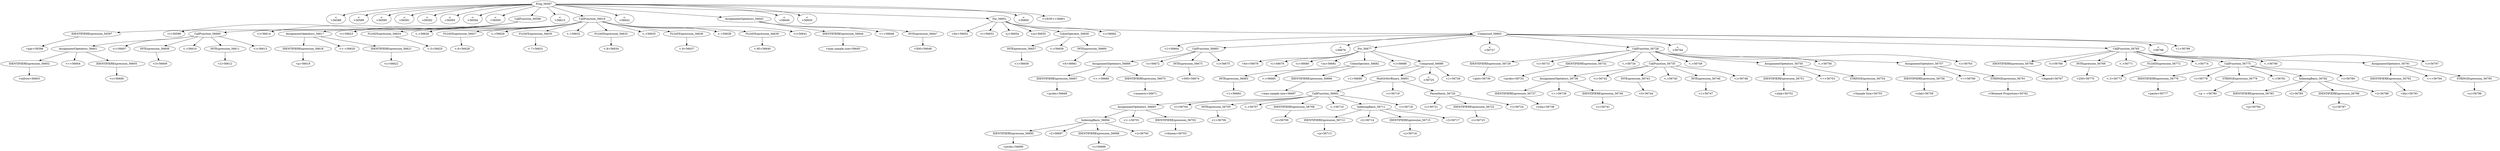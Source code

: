 digraph {

"Prog_56587"->"<
>56588";
"Prog_56587"->"<
>56589";
"Prog_56587"->"<
>56590";
"Prog_56587"->"<
>56591";
"Prog_56587"->"<
>56592";
"Prog_56587"->"<
>56593";
"Prog_56587"->"<
>56594";
"Prog_56587"->"<
>56595";
"Prog_56587"->"CallFunction_56596";
"CallFunction_56596"->"IDENTIFIERExpression_56597";
"IDENTIFIERExpression_56597"->"<par>56598";
"CallFunction_56596"->"<(>56599";
"CallFunction_56596"->"CallFunction_56600";
"CallFunction_56600"->"AssignmentOpetators_56601";
"AssignmentOpetators_56601"->"IDENTIFIERExpression_56602";
"IDENTIFIERExpression_56602"->"<mfrow>56603";
"AssignmentOpetators_56601"->"<=>56604";
"AssignmentOpetators_56601"->"IDENTIFIERExpression_56605";
"IDENTIFIERExpression_56605"->"<c>56606";
"CallFunction_56600"->"<(>56607";
"CallFunction_56600"->"INTExpression_56608";
"INTExpression_56608"->"<3>56609";
"CallFunction_56600"->"<,>56610";
"CallFunction_56600"->"INTExpression_56611";
"INTExpression_56611"->"<2>56612";
"CallFunction_56600"->"<)>56613";
"CallFunction_56596"->"<)>56614";
"Prog_56587"->"<
>56615";
"Prog_56587"->"CallFunction_56616";
"CallFunction_56616"->"AssignmentOpetators_56617";
"AssignmentOpetators_56617"->"IDENTIFIERExpression_56618";
"IDENTIFIERExpression_56618"->"<p>56619";
"AssignmentOpetators_56617"->"<<->56620";
"AssignmentOpetators_56617"->"IDENTIFIERExpression_56621";
"IDENTIFIERExpression_56621"->"<c>56622";
"CallFunction_56616"->"<(>56623";
"CallFunction_56616"->"FLOATExpression_56624";
"FLOATExpression_56624"->"<.5>56625";
"CallFunction_56616"->"<,>56626";
"CallFunction_56616"->"FLOATExpression_56627";
"FLOATExpression_56627"->"<.6>56628";
"CallFunction_56616"->"<,>56629";
"CallFunction_56616"->"FLOATExpression_56630";
"FLOATExpression_56630"->"<.7>56631";
"CallFunction_56616"->"<,>56632";
"CallFunction_56616"->"FLOATExpression_56633";
"FLOATExpression_56633"->"<.8>56634";
"CallFunction_56616"->"<,>56635";
"CallFunction_56616"->"FLOATExpression_56636";
"FLOATExpression_56636"->"<.9>56637";
"CallFunction_56616"->"<,>56638";
"CallFunction_56616"->"FLOATExpression_56639";
"FLOATExpression_56639"->"<.95>56640";
"CallFunction_56616"->"<)>56641";
"Prog_56587"->"<
>56642";
"Prog_56587"->"AssignmentOpetators_56643";
"AssignmentOpetators_56643"->"IDENTIFIERExpression_56644";
"IDENTIFIERExpression_56644"->"<max.sample.size>56645";
"AssignmentOpetators_56643"->"<=>56646";
"AssignmentOpetators_56643"->"INTExpression_56647";
"INTExpression_56647"->"<500>56648";
"Prog_56587"->"<
>56649";
"Prog_56587"->"<
>56650";
"Prog_56587"->"For_56651";
"For_56651"->"<for>56652";
"For_56651"->"<(>56653";
"For_56651"->"<j>56654";
"For_56651"->"<in>56655";
"For_56651"->"ColonOperator_56656";
"ColonOperator_56656"->"INTExpression_56657";
"INTExpression_56657"->"<1>56658";
"ColonOperator_56656"->"<:>56659";
"ColonOperator_56656"->"INTExpression_56660";
"INTExpression_56660"->"<6>56661";
"For_56651"->"<)>56662";
"For_56651"->"Compound_56663";
"Compound_56663"->"<{>56664";
"Compound_56663"->"CallFunction_56665";
"CallFunction_56665"->"AssignmentOpetators_56666";
"AssignmentOpetators_56666"->"IDENTIFIERExpression_56667";
"IDENTIFIERExpression_56667"->"<probs>56668";
"AssignmentOpetators_56666"->"<<->56669";
"AssignmentOpetators_56666"->"IDENTIFIERExpression_56670";
"IDENTIFIERExpression_56670"->"<numeric>56671";
"CallFunction_56665"->"<(>56672";
"CallFunction_56665"->"INTExpression_56673";
"INTExpression_56673"->"<500>56674";
"CallFunction_56665"->"<)>56675";
"Compound_56663"->"<
>56676";
"Compound_56663"->"For_56677";
"For_56677"->"<for>56678";
"For_56677"->"<(>56679";
"For_56677"->"<i>56680";
"For_56677"->"<in>56681";
"For_56677"->"ColonOperator_56682";
"ColonOperator_56682"->"INTExpression_56683";
"INTExpression_56683"->"<1>56684";
"ColonOperator_56682"->"<:>56685";
"ColonOperator_56682"->"IDENTIFIERExpression_56686";
"IDENTIFIERExpression_56686"->"<max.sample.size>56687";
"For_56677"->"<)>56688";
"For_56677"->"Compound_56689";
"Compound_56689"->"<{>56690";
"Compound_56689"->"MultOrDivBinary_56691";
"MultOrDivBinary_56691"->"CallFunction_56692";
"CallFunction_56692"->"AssignmentOpetators_56693";
"AssignmentOpetators_56693"->"IndexingBasic_56694";
"IndexingBasic_56694"->"IDENTIFIERExpression_56695";
"IDENTIFIERExpression_56695"->"<probs>56696";
"IndexingBasic_56694"->"<[>56697";
"IndexingBasic_56694"->"IDENTIFIERExpression_56698";
"IDENTIFIERExpression_56698"->"<i>56699";
"IndexingBasic_56694"->"<]>56700";
"AssignmentOpetators_56693"->"<<->56701";
"AssignmentOpetators_56693"->"IDENTIFIERExpression_56702";
"IDENTIFIERExpression_56702"->"<rbinom>56703";
"CallFunction_56692"->"<(>56704";
"CallFunction_56692"->"INTExpression_56705";
"INTExpression_56705"->"<1>56706";
"CallFunction_56692"->"<,>56707";
"CallFunction_56692"->"IDENTIFIERExpression_56708";
"IDENTIFIERExpression_56708"->"<i>56709";
"CallFunction_56692"->"<,>56710";
"CallFunction_56692"->"IndexingBasic_56711";
"IndexingBasic_56711"->"IDENTIFIERExpression_56712";
"IDENTIFIERExpression_56712"->"<p>56713";
"IndexingBasic_56711"->"<[>56714";
"IndexingBasic_56711"->"IDENTIFIERExpression_56715";
"IDENTIFIERExpression_56715"->"<j>56716";
"IndexingBasic_56711"->"<]>56717";
"CallFunction_56692"->"<)>56718";
"MultOrDivBinary_56691"->"</>56719";
"MultOrDivBinary_56691"->"Parenthesis_56720";
"Parenthesis_56720"->"<(>56721";
"Parenthesis_56720"->"IDENTIFIERExpression_56722";
"IDENTIFIERExpression_56722"->"<i>56723";
"Parenthesis_56720"->"<)>56724";
"Compound_56689"->"<
>56725";
"Compound_56689"->"<}>56726";
"Compound_56663"->"<
>56727";
"Compound_56663"->"CallFunction_56728";
"CallFunction_56728"->"IDENTIFIERExpression_56729";
"IDENTIFIERExpression_56729"->"<plot>56730";
"CallFunction_56728"->"<(>56731";
"CallFunction_56728"->"IDENTIFIERExpression_56732";
"IDENTIFIERExpression_56732"->"<probs>56733";
"CallFunction_56728"->"<,>56734";
"CallFunction_56728"->"CallFunction_56735";
"CallFunction_56735"->"AssignmentOpetators_56736";
"AssignmentOpetators_56736"->"IDENTIFIERExpression_56737";
"IDENTIFIERExpression_56737"->"<ylim>56738";
"AssignmentOpetators_56736"->"<=>56739";
"AssignmentOpetators_56736"->"IDENTIFIERExpression_56740";
"IDENTIFIERExpression_56740"->"<c>56741";
"CallFunction_56735"->"<(>56742";
"CallFunction_56735"->"INTExpression_56743";
"INTExpression_56743"->"<0>56744";
"CallFunction_56735"->"<,>56745";
"CallFunction_56735"->"INTExpression_56746";
"INTExpression_56746"->"<1>56747";
"CallFunction_56735"->"<)>56748";
"CallFunction_56728"->"<,>56749";
"CallFunction_56728"->"AssignmentOpetators_56750";
"AssignmentOpetators_56750"->"IDENTIFIERExpression_56751";
"IDENTIFIERExpression_56751"->"<xlab>56752";
"AssignmentOpetators_56750"->"<=>56753";
"AssignmentOpetators_56750"->"STRINGExpression_56754";
"STRINGExpression_56754"->"<Sample Size>56755";
"CallFunction_56728"->"<,>56756";
"CallFunction_56728"->"AssignmentOpetators_56757";
"AssignmentOpetators_56757"->"IDENTIFIERExpression_56758";
"IDENTIFIERExpression_56758"->"<ylab>56759";
"AssignmentOpetators_56757"->"<=>56760";
"AssignmentOpetators_56757"->"STRINGExpression_56761";
"STRINGExpression_56761"->"<Obtained Proportion>56762";
"CallFunction_56728"->"<)>56763";
"Compound_56663"->"<
>56764";
"Compound_56663"->"CallFunction_56765";
"CallFunction_56765"->"IDENTIFIERExpression_56766";
"IDENTIFIERExpression_56766"->"<legend>56767";
"CallFunction_56765"->"<(>56768";
"CallFunction_56765"->"INTExpression_56769";
"INTExpression_56769"->"<250>56770";
"CallFunction_56765"->"<,>56771";
"CallFunction_56765"->"FLOATExpression_56772";
"FLOATExpression_56772"->"<.3>56773";
"CallFunction_56765"->"<,>56774";
"CallFunction_56765"->"CallFunction_56775";
"CallFunction_56775"->"IDENTIFIERExpression_56776";
"IDENTIFIERExpression_56776"->"<paste>56777";
"CallFunction_56775"->"<(>56778";
"CallFunction_56775"->"STRINGExpression_56779";
"STRINGExpression_56779"->"<p = >56780";
"CallFunction_56775"->"<,>56781";
"CallFunction_56775"->"IndexingBasic_56782";
"IndexingBasic_56782"->"IDENTIFIERExpression_56783";
"IDENTIFIERExpression_56783"->"<p>56784";
"IndexingBasic_56782"->"<[>56785";
"IndexingBasic_56782"->"IDENTIFIERExpression_56786";
"IDENTIFIERExpression_56786"->"<j>56787";
"IndexingBasic_56782"->"<]>56788";
"CallFunction_56775"->"<)>56789";
"CallFunction_56765"->"<,>56790";
"CallFunction_56765"->"AssignmentOpetators_56791";
"AssignmentOpetators_56791"->"IDENTIFIERExpression_56792";
"IDENTIFIERExpression_56792"->"<bty>56793";
"AssignmentOpetators_56791"->"<=>56794";
"AssignmentOpetators_56791"->"STRINGExpression_56795";
"STRINGExpression_56795"->"<n>56796";
"CallFunction_56765"->"<)>56797";
"Compound_56663"->"<
>56798";
"Compound_56663"->"<}>56799";
"Prog_56587"->"<
>56800";
"Prog_56587"->"<<EOF>>56801";
}
